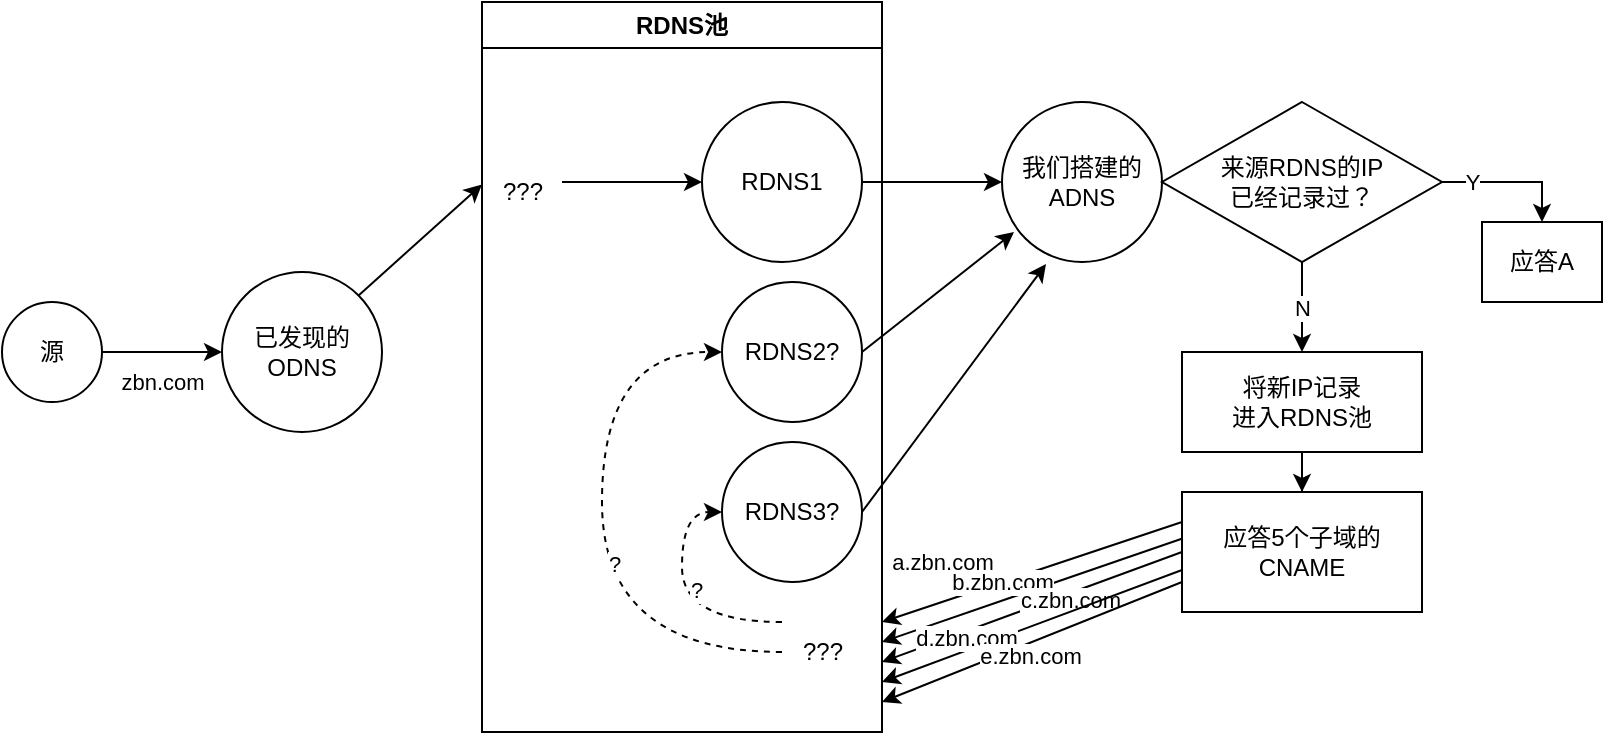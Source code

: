 <mxfile version="21.6.5" type="github">
  <diagram name="第 1 页" id="OiHZQHzJA7vmVoL47oz3">
    <mxGraphModel dx="1379" dy="788" grid="0" gridSize="10" guides="1" tooltips="1" connect="1" arrows="1" fold="1" page="1" pageScale="1" pageWidth="2827" pageHeight="1169" math="0" shadow="0">
      <root>
        <mxCell id="0" />
        <mxCell id="1" parent="0" />
        <mxCell id="T2Yif6aa_hEu414LSNYv-5" style="edgeStyle=orthogonalEdgeStyle;rounded=0;orthogonalLoop=1;jettySize=auto;html=1;exitX=1;exitY=0.5;exitDx=0;exitDy=0;" edge="1" parent="1" source="T2Yif6aa_hEu414LSNYv-1" target="T2Yif6aa_hEu414LSNYv-2">
          <mxGeometry relative="1" as="geometry" />
        </mxCell>
        <mxCell id="T2Yif6aa_hEu414LSNYv-6" value="zbn.com" style="edgeLabel;html=1;align=center;verticalAlign=middle;resizable=0;points=[];" vertex="1" connectable="0" parent="T2Yif6aa_hEu414LSNYv-5">
          <mxGeometry x="-0.4" y="4" relative="1" as="geometry">
            <mxPoint x="12" y="19" as="offset" />
          </mxGeometry>
        </mxCell>
        <mxCell id="T2Yif6aa_hEu414LSNYv-1" value="源" style="ellipse;whiteSpace=wrap;html=1;aspect=fixed;" vertex="1" parent="1">
          <mxGeometry x="50" y="340" width="50" height="50" as="geometry" />
        </mxCell>
        <mxCell id="T2Yif6aa_hEu414LSNYv-8" style="rounded=0;orthogonalLoop=1;jettySize=auto;html=1;exitX=1;exitY=0;exitDx=0;exitDy=0;entryX=0;entryY=0.25;entryDx=0;entryDy=0;" edge="1" parent="1" source="T2Yif6aa_hEu414LSNYv-2" target="T2Yif6aa_hEu414LSNYv-3">
          <mxGeometry relative="1" as="geometry" />
        </mxCell>
        <mxCell id="T2Yif6aa_hEu414LSNYv-2" value="已发现的&lt;br&gt;ODNS" style="ellipse;whiteSpace=wrap;html=1;aspect=fixed;" vertex="1" parent="1">
          <mxGeometry x="160" y="325" width="80" height="80" as="geometry" />
        </mxCell>
        <mxCell id="T2Yif6aa_hEu414LSNYv-3" value="RDNS池" style="swimlane;whiteSpace=wrap;html=1;" vertex="1" parent="1">
          <mxGeometry x="290" y="190" width="200" height="365" as="geometry" />
        </mxCell>
        <mxCell id="T2Yif6aa_hEu414LSNYv-7" value="RDNS1" style="ellipse;whiteSpace=wrap;html=1;aspect=fixed;" vertex="1" parent="T2Yif6aa_hEu414LSNYv-3">
          <mxGeometry x="110" y="50" width="80" height="80" as="geometry" />
        </mxCell>
        <mxCell id="T2Yif6aa_hEu414LSNYv-24" style="edgeStyle=orthogonalEdgeStyle;rounded=0;orthogonalLoop=1;jettySize=auto;html=1;" edge="1" parent="T2Yif6aa_hEu414LSNYv-3" source="T2Yif6aa_hEu414LSNYv-23">
          <mxGeometry relative="1" as="geometry">
            <mxPoint x="110" y="90" as="targetPoint" />
            <Array as="points">
              <mxPoint x="108" y="90" />
            </Array>
          </mxGeometry>
        </mxCell>
        <mxCell id="T2Yif6aa_hEu414LSNYv-23" value="???" style="text;html=1;align=center;verticalAlign=middle;resizable=0;points=[];autosize=1;strokeColor=none;fillColor=none;" vertex="1" parent="T2Yif6aa_hEu414LSNYv-3">
          <mxGeometry y="80" width="40" height="30" as="geometry" />
        </mxCell>
        <mxCell id="T2Yif6aa_hEu414LSNYv-28" value="RDNS2?" style="ellipse;whiteSpace=wrap;html=1;rounded=0;" vertex="1" parent="T2Yif6aa_hEu414LSNYv-3">
          <mxGeometry x="120" y="140" width="70" height="70" as="geometry" />
        </mxCell>
        <mxCell id="T2Yif6aa_hEu414LSNYv-40" style="edgeStyle=orthogonalEdgeStyle;rounded=0;orthogonalLoop=1;jettySize=auto;html=1;curved=1;entryX=0;entryY=0.5;entryDx=0;entryDy=0;dashed=1;" edge="1" parent="T2Yif6aa_hEu414LSNYv-3" source="T2Yif6aa_hEu414LSNYv-39" target="T2Yif6aa_hEu414LSNYv-28">
          <mxGeometry relative="1" as="geometry">
            <mxPoint x="60" y="180" as="targetPoint" />
            <Array as="points">
              <mxPoint x="60" y="325" />
              <mxPoint x="60" y="175" />
            </Array>
          </mxGeometry>
        </mxCell>
        <mxCell id="T2Yif6aa_hEu414LSNYv-42" value="?" style="edgeLabel;html=1;align=center;verticalAlign=middle;resizable=0;points=[];" vertex="1" connectable="0" parent="T2Yif6aa_hEu414LSNYv-40">
          <mxGeometry x="-0.107" y="-6" relative="1" as="geometry">
            <mxPoint as="offset" />
          </mxGeometry>
        </mxCell>
        <mxCell id="T2Yif6aa_hEu414LSNYv-43" style="edgeStyle=orthogonalEdgeStyle;rounded=0;orthogonalLoop=1;jettySize=auto;html=1;entryX=0;entryY=0.5;entryDx=0;entryDy=0;curved=1;dashed=1;" edge="1" parent="T2Yif6aa_hEu414LSNYv-3" source="T2Yif6aa_hEu414LSNYv-39" target="T2Yif6aa_hEu414LSNYv-41">
          <mxGeometry relative="1" as="geometry">
            <Array as="points">
              <mxPoint x="100" y="310" />
              <mxPoint x="100" y="255" />
            </Array>
          </mxGeometry>
        </mxCell>
        <mxCell id="T2Yif6aa_hEu414LSNYv-44" value="?" style="edgeLabel;html=1;align=center;verticalAlign=middle;resizable=0;points=[];" vertex="1" connectable="0" parent="T2Yif6aa_hEu414LSNYv-43">
          <mxGeometry x="0.056" y="-7" relative="1" as="geometry">
            <mxPoint as="offset" />
          </mxGeometry>
        </mxCell>
        <mxCell id="T2Yif6aa_hEu414LSNYv-39" value="???" style="text;html=1;align=center;verticalAlign=middle;resizable=0;points=[];autosize=1;strokeColor=none;fillColor=none;" vertex="1" parent="T2Yif6aa_hEu414LSNYv-3">
          <mxGeometry x="150" y="310" width="40" height="30" as="geometry" />
        </mxCell>
        <mxCell id="T2Yif6aa_hEu414LSNYv-41" value="RDNS3?" style="ellipse;whiteSpace=wrap;html=1;rounded=0;" vertex="1" parent="T2Yif6aa_hEu414LSNYv-3">
          <mxGeometry x="120" y="220" width="70" height="70" as="geometry" />
        </mxCell>
        <mxCell id="T2Yif6aa_hEu414LSNYv-4" value="我们搭建的&lt;br&gt;ADNS" style="ellipse;whiteSpace=wrap;html=1;aspect=fixed;" vertex="1" parent="1">
          <mxGeometry x="550" y="240" width="80" height="80" as="geometry" />
        </mxCell>
        <mxCell id="T2Yif6aa_hEu414LSNYv-9" style="rounded=0;orthogonalLoop=1;jettySize=auto;html=1;entryX=0;entryY=0.5;entryDx=0;entryDy=0;exitX=1;exitY=0.5;exitDx=0;exitDy=0;" edge="1" parent="1" source="T2Yif6aa_hEu414LSNYv-7" target="T2Yif6aa_hEu414LSNYv-4">
          <mxGeometry relative="1" as="geometry">
            <mxPoint x="490" y="280" as="sourcePoint" />
          </mxGeometry>
        </mxCell>
        <mxCell id="T2Yif6aa_hEu414LSNYv-11" style="edgeStyle=orthogonalEdgeStyle;rounded=0;orthogonalLoop=1;jettySize=auto;html=1;exitX=1;exitY=0.5;exitDx=0;exitDy=0;entryX=0.5;entryY=0;entryDx=0;entryDy=0;" edge="1" parent="1" source="T2Yif6aa_hEu414LSNYv-10" target="T2Yif6aa_hEu414LSNYv-13">
          <mxGeometry relative="1" as="geometry">
            <mxPoint x="790" y="330" as="targetPoint" />
          </mxGeometry>
        </mxCell>
        <mxCell id="T2Yif6aa_hEu414LSNYv-15" value="Y" style="edgeLabel;html=1;align=center;verticalAlign=middle;resizable=0;points=[];" vertex="1" connectable="0" parent="T2Yif6aa_hEu414LSNYv-11">
          <mxGeometry x="-0.575" relative="1" as="geometry">
            <mxPoint as="offset" />
          </mxGeometry>
        </mxCell>
        <mxCell id="T2Yif6aa_hEu414LSNYv-16" style="edgeStyle=orthogonalEdgeStyle;rounded=0;orthogonalLoop=1;jettySize=auto;html=1;exitX=0.5;exitY=1;exitDx=0;exitDy=0;entryX=0.5;entryY=0;entryDx=0;entryDy=0;" edge="1" parent="1" source="T2Yif6aa_hEu414LSNYv-10" target="T2Yif6aa_hEu414LSNYv-17">
          <mxGeometry relative="1" as="geometry">
            <mxPoint x="700" y="350" as="targetPoint" />
            <Array as="points" />
          </mxGeometry>
        </mxCell>
        <mxCell id="T2Yif6aa_hEu414LSNYv-21" value="N" style="edgeLabel;html=1;align=center;verticalAlign=middle;resizable=0;points=[];" vertex="1" connectable="0" parent="T2Yif6aa_hEu414LSNYv-16">
          <mxGeometry relative="1" as="geometry">
            <mxPoint as="offset" />
          </mxGeometry>
        </mxCell>
        <mxCell id="T2Yif6aa_hEu414LSNYv-10" value="来源RDNS的IP&lt;br&gt;已经记录过？" style="rhombus;whiteSpace=wrap;html=1;" vertex="1" parent="1">
          <mxGeometry x="630" y="240" width="140" height="80" as="geometry" />
        </mxCell>
        <mxCell id="T2Yif6aa_hEu414LSNYv-13" value="应答A" style="rounded=0;whiteSpace=wrap;html=1;" vertex="1" parent="1">
          <mxGeometry x="790" y="300" width="60" height="40" as="geometry" />
        </mxCell>
        <mxCell id="T2Yif6aa_hEu414LSNYv-20" value="" style="edgeStyle=orthogonalEdgeStyle;rounded=0;orthogonalLoop=1;jettySize=auto;html=1;" edge="1" parent="1" source="T2Yif6aa_hEu414LSNYv-17" target="T2Yif6aa_hEu414LSNYv-19">
          <mxGeometry relative="1" as="geometry" />
        </mxCell>
        <mxCell id="T2Yif6aa_hEu414LSNYv-17" value="将新IP记录&lt;br&gt;进入RDNS池" style="rounded=0;whiteSpace=wrap;html=1;" vertex="1" parent="1">
          <mxGeometry x="640" y="365" width="120" height="50" as="geometry" />
        </mxCell>
        <mxCell id="T2Yif6aa_hEu414LSNYv-29" value="" style="rounded=0;orthogonalLoop=1;jettySize=auto;html=1;exitX=0;exitY=0.25;exitDx=0;exitDy=0;" edge="1" parent="1" source="T2Yif6aa_hEu414LSNYv-19">
          <mxGeometry relative="1" as="geometry">
            <mxPoint x="681.27" y="435.003" as="sourcePoint" />
            <mxPoint x="490" y="500" as="targetPoint" />
          </mxGeometry>
        </mxCell>
        <mxCell id="T2Yif6aa_hEu414LSNYv-34" value="a.zbn.com" style="edgeLabel;html=1;align=center;verticalAlign=middle;resizable=0;points=[];" vertex="1" connectable="0" parent="T2Yif6aa_hEu414LSNYv-29">
          <mxGeometry x="0.248" y="2" relative="1" as="geometry">
            <mxPoint x="-27" y="-13" as="offset" />
          </mxGeometry>
        </mxCell>
        <mxCell id="T2Yif6aa_hEu414LSNYv-30" style="rounded=0;orthogonalLoop=1;jettySize=auto;html=1;exitX=0.008;exitY=0.383;exitDx=0;exitDy=0;exitPerimeter=0;" edge="1" parent="1" source="T2Yif6aa_hEu414LSNYv-19">
          <mxGeometry relative="1" as="geometry">
            <mxPoint x="490" y="510" as="targetPoint" />
          </mxGeometry>
        </mxCell>
        <mxCell id="T2Yif6aa_hEu414LSNYv-35" value="b.zbn.com" style="edgeLabel;html=1;align=center;verticalAlign=middle;resizable=0;points=[];" vertex="1" connectable="0" parent="T2Yif6aa_hEu414LSNYv-30">
          <mxGeometry x="0.303" y="-2" relative="1" as="geometry">
            <mxPoint x="8" y="-10" as="offset" />
          </mxGeometry>
        </mxCell>
        <mxCell id="T2Yif6aa_hEu414LSNYv-31" style="rounded=0;orthogonalLoop=1;jettySize=auto;html=1;exitX=0;exitY=0.5;exitDx=0;exitDy=0;" edge="1" parent="1" source="T2Yif6aa_hEu414LSNYv-19">
          <mxGeometry relative="1" as="geometry">
            <mxPoint x="490" y="520" as="targetPoint" />
          </mxGeometry>
        </mxCell>
        <mxCell id="T2Yif6aa_hEu414LSNYv-36" value="c.zbn.com" style="edgeLabel;html=1;align=center;verticalAlign=middle;resizable=0;points=[];" vertex="1" connectable="0" parent="T2Yif6aa_hEu414LSNYv-31">
          <mxGeometry x="-0.31" y="2" relative="1" as="geometry">
            <mxPoint x="-5" y="3" as="offset" />
          </mxGeometry>
        </mxCell>
        <mxCell id="T2Yif6aa_hEu414LSNYv-32" style="rounded=0;orthogonalLoop=1;jettySize=auto;html=1;exitX=0;exitY=0.65;exitDx=0;exitDy=0;exitPerimeter=0;" edge="1" parent="1" source="T2Yif6aa_hEu414LSNYv-19">
          <mxGeometry relative="1" as="geometry">
            <mxPoint x="490" y="530" as="targetPoint" />
          </mxGeometry>
        </mxCell>
        <mxCell id="T2Yif6aa_hEu414LSNYv-37" value="d.zbn.com" style="edgeLabel;html=1;align=center;verticalAlign=middle;resizable=0;points=[];" vertex="1" connectable="0" parent="T2Yif6aa_hEu414LSNYv-32">
          <mxGeometry x="0.6" y="-3" relative="1" as="geometry">
            <mxPoint x="13" y="-8" as="offset" />
          </mxGeometry>
        </mxCell>
        <mxCell id="T2Yif6aa_hEu414LSNYv-33" style="rounded=0;orthogonalLoop=1;jettySize=auto;html=1;exitX=0;exitY=0.75;exitDx=0;exitDy=0;" edge="1" parent="1" source="T2Yif6aa_hEu414LSNYv-19">
          <mxGeometry relative="1" as="geometry">
            <mxPoint x="490" y="540" as="targetPoint" />
          </mxGeometry>
        </mxCell>
        <mxCell id="T2Yif6aa_hEu414LSNYv-38" value="e.zbn.com" style="edgeLabel;html=1;align=center;verticalAlign=middle;resizable=0;points=[];" vertex="1" connectable="0" parent="T2Yif6aa_hEu414LSNYv-33">
          <mxGeometry x="-0.023" y="1" relative="1" as="geometry">
            <mxPoint x="-3" y="6" as="offset" />
          </mxGeometry>
        </mxCell>
        <mxCell id="T2Yif6aa_hEu414LSNYv-19" value="应答5个子域的CNAME" style="whiteSpace=wrap;html=1;rounded=0;" vertex="1" parent="1">
          <mxGeometry x="640" y="435" width="120" height="60" as="geometry" />
        </mxCell>
        <mxCell id="T2Yif6aa_hEu414LSNYv-45" style="rounded=0;orthogonalLoop=1;jettySize=auto;html=1;exitX=1;exitY=0.5;exitDx=0;exitDy=0;entryX=0.075;entryY=0.813;entryDx=0;entryDy=0;entryPerimeter=0;" edge="1" parent="1" source="T2Yif6aa_hEu414LSNYv-28" target="T2Yif6aa_hEu414LSNYv-4">
          <mxGeometry relative="1" as="geometry" />
        </mxCell>
        <mxCell id="T2Yif6aa_hEu414LSNYv-46" style="rounded=0;orthogonalLoop=1;jettySize=auto;html=1;exitX=1;exitY=0.5;exitDx=0;exitDy=0;entryX=0.275;entryY=1.013;entryDx=0;entryDy=0;entryPerimeter=0;" edge="1" parent="1" source="T2Yif6aa_hEu414LSNYv-41" target="T2Yif6aa_hEu414LSNYv-4">
          <mxGeometry relative="1" as="geometry" />
        </mxCell>
      </root>
    </mxGraphModel>
  </diagram>
</mxfile>
